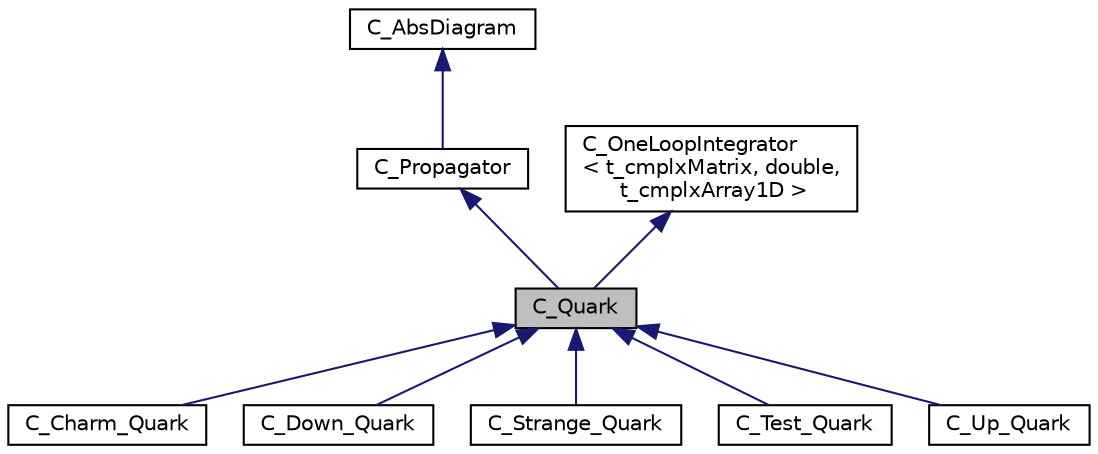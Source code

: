 digraph "C_Quark"
{
  edge [fontname="Helvetica",fontsize="10",labelfontname="Helvetica",labelfontsize="10"];
  node [fontname="Helvetica",fontsize="10",shape=record];
  Node1 [label="C_Quark",height=0.2,width=0.4,color="black", fillcolor="grey75", style="filled" fontcolor="black"];
  Node2 -> Node1 [dir="back",color="midnightblue",fontsize="10",style="solid"];
  Node2 [label="C_Propagator",height=0.2,width=0.4,color="black", fillcolor="white", style="filled",URL="$class_c___propagator.html"];
  Node3 -> Node2 [dir="back",color="midnightblue",fontsize="10",style="solid"];
  Node3 [label="C_AbsDiagram",height=0.2,width=0.4,color="black", fillcolor="white", style="filled",URL="$class_c___abs_diagram.html"];
  Node4 -> Node1 [dir="back",color="midnightblue",fontsize="10",style="solid"];
  Node4 [label="C_OneLoopIntegrator\l\< t_cmplxMatrix, double,\l t_cmplxArray1D \>",height=0.2,width=0.4,color="black", fillcolor="white", style="filled",URL="$class_c___one_loop_integrator.html"];
  Node1 -> Node5 [dir="back",color="midnightblue",fontsize="10",style="solid"];
  Node5 [label="C_Charm_Quark",height=0.2,width=0.4,color="black", fillcolor="white", style="filled",URL="$class_c___charm___quark.html"];
  Node1 -> Node6 [dir="back",color="midnightblue",fontsize="10",style="solid"];
  Node6 [label="C_Down_Quark",height=0.2,width=0.4,color="black", fillcolor="white", style="filled",URL="$class_c___down___quark.html"];
  Node1 -> Node7 [dir="back",color="midnightblue",fontsize="10",style="solid"];
  Node7 [label="C_Strange_Quark",height=0.2,width=0.4,color="black", fillcolor="white", style="filled",URL="$class_c___strange___quark.html"];
  Node1 -> Node8 [dir="back",color="midnightblue",fontsize="10",style="solid"];
  Node8 [label="C_Test_Quark",height=0.2,width=0.4,color="black", fillcolor="white", style="filled",URL="$class_c___test___quark.html"];
  Node1 -> Node9 [dir="back",color="midnightblue",fontsize="10",style="solid"];
  Node9 [label="C_Up_Quark",height=0.2,width=0.4,color="black", fillcolor="white", style="filled",URL="$class_c___up___quark.html"];
}
